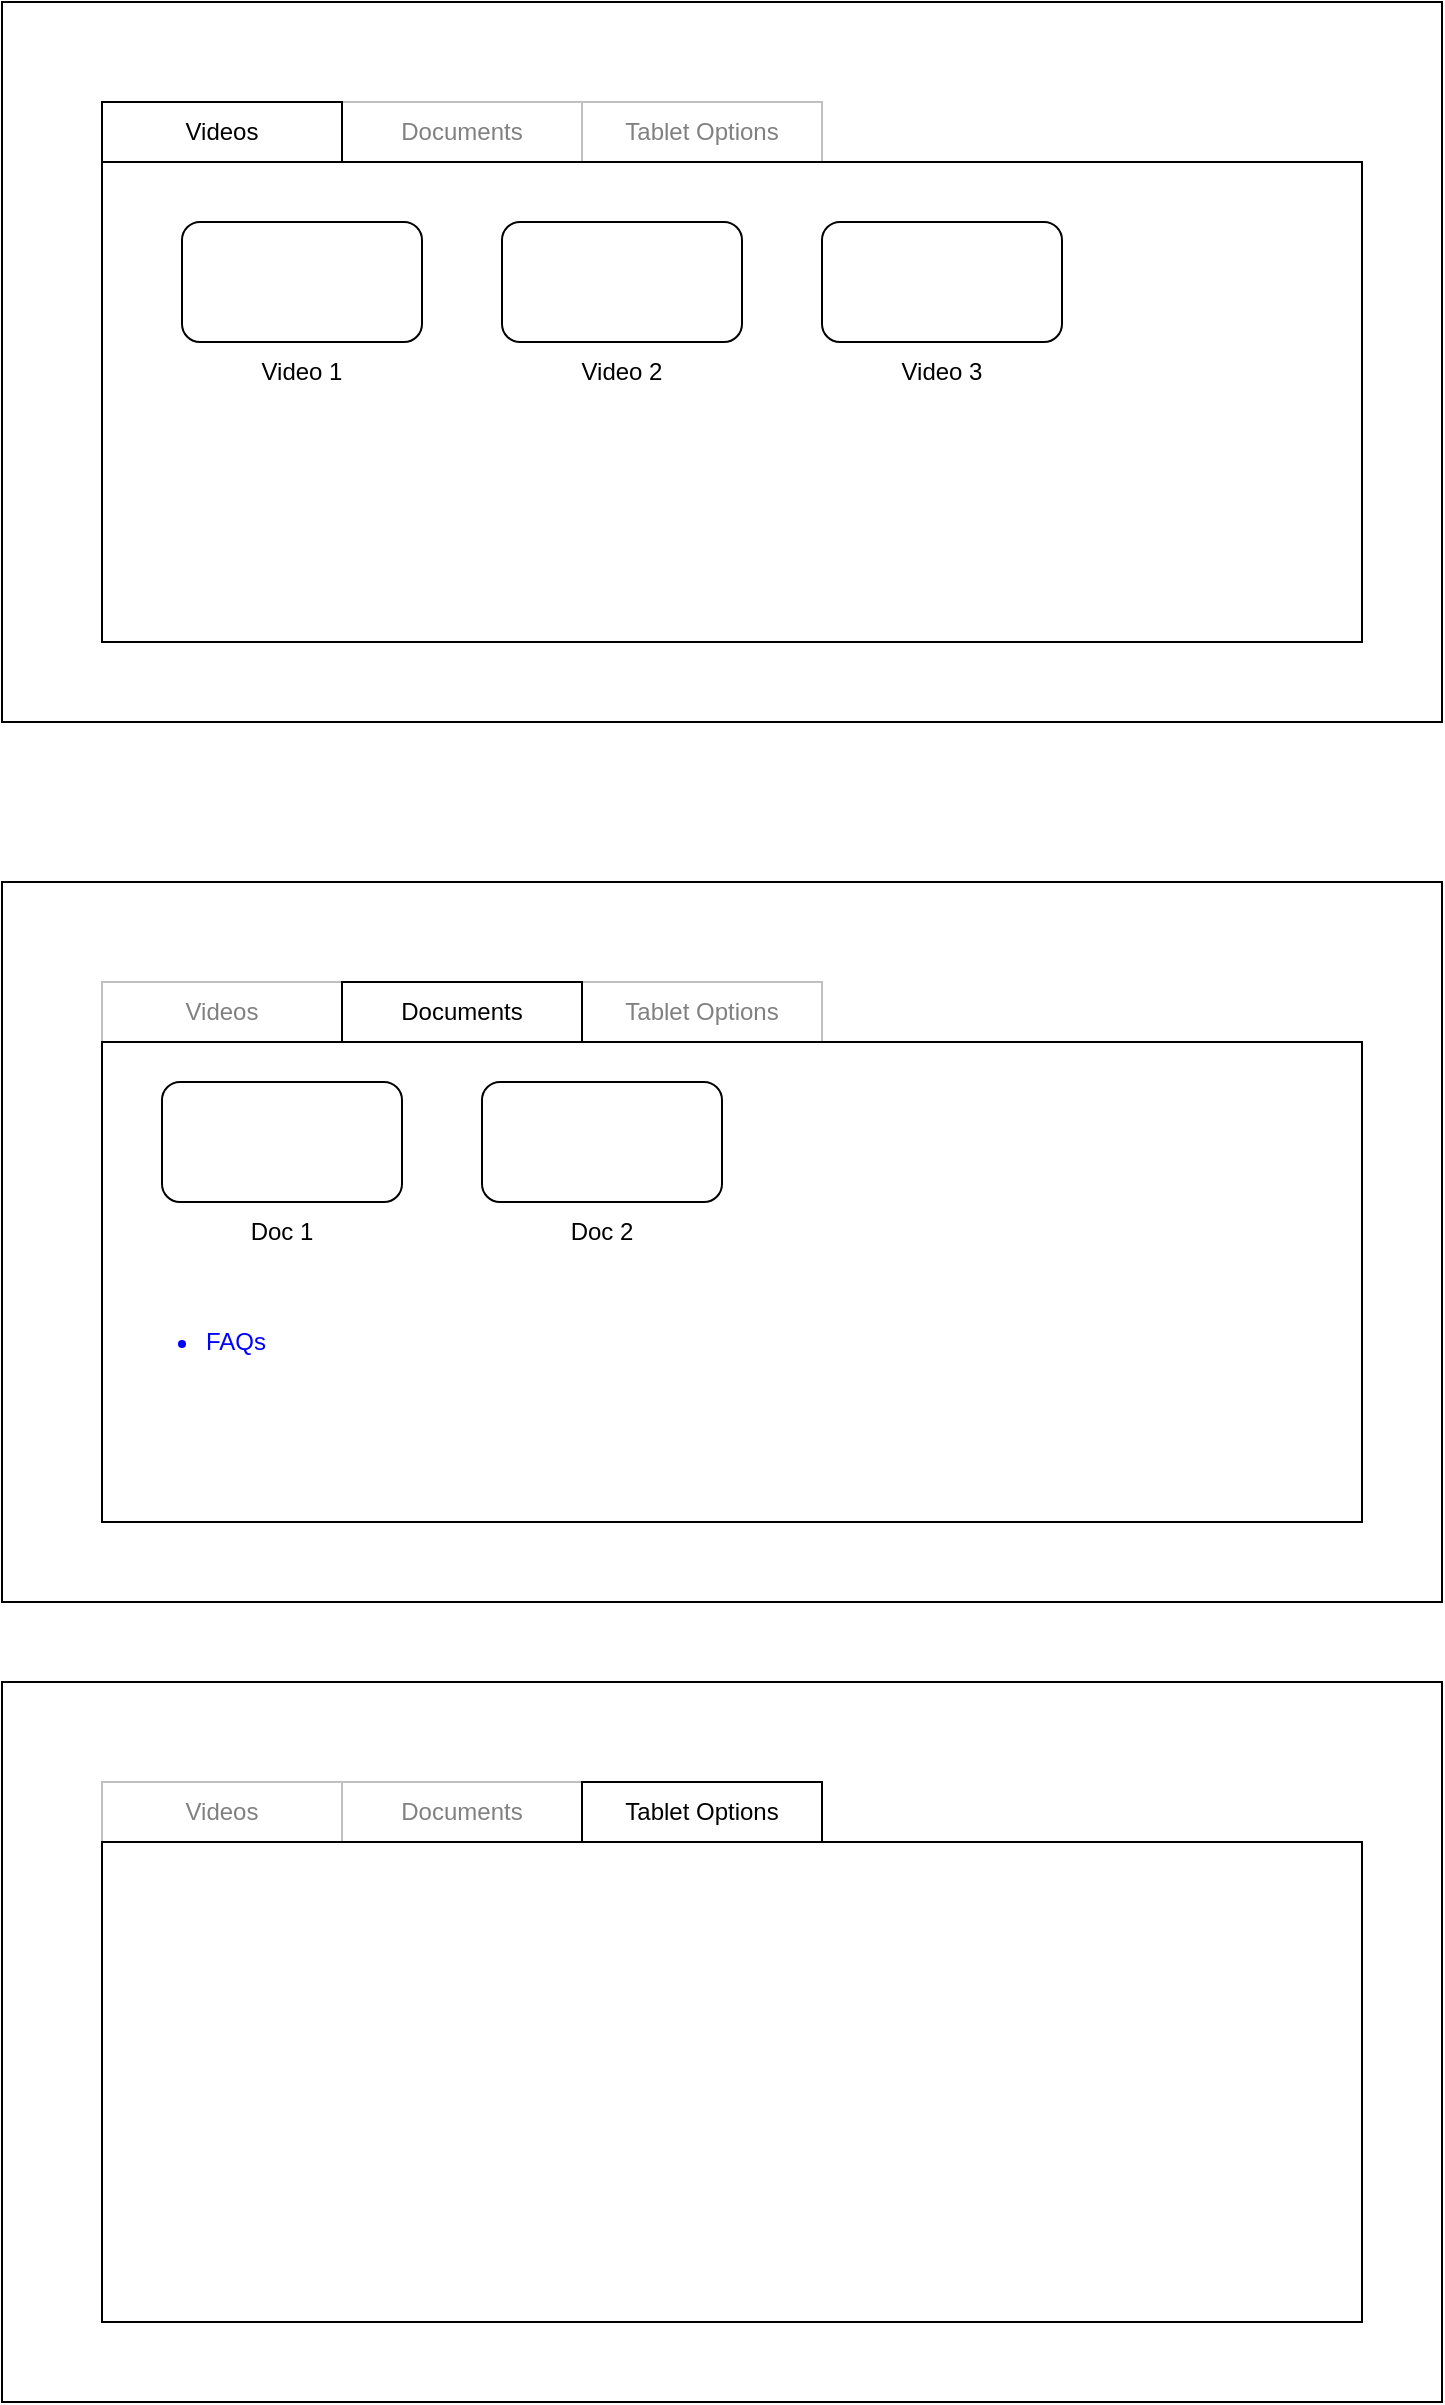 <mxfile version="24.7.14">
  <diagram name="Page-1" id="oDivPVaAfTsjB0-xvB2l">
    <mxGraphModel dx="1434" dy="774" grid="1" gridSize="10" guides="1" tooltips="1" connect="1" arrows="1" fold="1" page="1" pageScale="1" pageWidth="850" pageHeight="1100" math="0" shadow="0">
      <root>
        <mxCell id="0" />
        <mxCell id="1" parent="0" />
        <mxCell id="xF_vJ21wvkbPyiSj3SrR-1" value="" style="rounded=0;whiteSpace=wrap;html=1;" vertex="1" parent="1">
          <mxGeometry x="80" y="120" width="720" height="360" as="geometry" />
        </mxCell>
        <mxCell id="xF_vJ21wvkbPyiSj3SrR-4" value="Documents" style="rounded=0;whiteSpace=wrap;html=1;strokeColor=#c0c0c0;fontColor=#808080;" vertex="1" parent="1">
          <mxGeometry x="250" y="170" width="120" height="30" as="geometry" />
        </mxCell>
        <mxCell id="xF_vJ21wvkbPyiSj3SrR-5" value="Tablet Options" style="rounded=0;whiteSpace=wrap;html=1;strokeColor=#c0c0c0;fontColor=#808080;" vertex="1" parent="1">
          <mxGeometry x="370" y="170" width="120" height="30" as="geometry" />
        </mxCell>
        <mxCell id="xF_vJ21wvkbPyiSj3SrR-3" value="Videos" style="rounded=0;whiteSpace=wrap;html=1;" vertex="1" parent="1">
          <mxGeometry x="130" y="170" width="120" height="30" as="geometry" />
        </mxCell>
        <mxCell id="xF_vJ21wvkbPyiSj3SrR-12" value="" style="rounded=0;whiteSpace=wrap;html=1;" vertex="1" parent="1">
          <mxGeometry x="80" y="560" width="720" height="360" as="geometry" />
        </mxCell>
        <mxCell id="xF_vJ21wvkbPyiSj3SrR-15" value="Tablet Options" style="rounded=0;whiteSpace=wrap;html=1;strokeColor=#c0c0c0;fontColor=#808080;" vertex="1" parent="1">
          <mxGeometry x="370" y="610" width="120" height="30" as="geometry" />
        </mxCell>
        <mxCell id="xF_vJ21wvkbPyiSj3SrR-16" value="Videos" style="rounded=0;whiteSpace=wrap;html=1;fillColor=none;strokeColor=#c0c0c0;fontColor=#808080;" vertex="1" parent="1">
          <mxGeometry x="130" y="610" width="120" height="30" as="geometry" />
        </mxCell>
        <mxCell id="xF_vJ21wvkbPyiSj3SrR-14" value="Documents" style="rounded=0;whiteSpace=wrap;html=1;strokeColor=#000000;fontColor=#000000;" vertex="1" parent="1">
          <mxGeometry x="250" y="610" width="120" height="30" as="geometry" />
        </mxCell>
        <mxCell id="xF_vJ21wvkbPyiSj3SrR-13" value="" style="rounded=0;whiteSpace=wrap;html=1;" vertex="1" parent="1">
          <mxGeometry x="130" y="640" width="630" height="240" as="geometry" />
        </mxCell>
        <mxCell id="xF_vJ21wvkbPyiSj3SrR-23" value="" style="group" vertex="1" connectable="0" parent="1">
          <mxGeometry x="130" y="200" width="630" height="240" as="geometry" />
        </mxCell>
        <mxCell id="xF_vJ21wvkbPyiSj3SrR-2" value="" style="rounded=0;whiteSpace=wrap;html=1;" vertex="1" parent="xF_vJ21wvkbPyiSj3SrR-23">
          <mxGeometry width="630" height="240" as="geometry" />
        </mxCell>
        <mxCell id="xF_vJ21wvkbPyiSj3SrR-6" value="" style="rounded=1;whiteSpace=wrap;html=1;" vertex="1" parent="xF_vJ21wvkbPyiSj3SrR-23">
          <mxGeometry x="40" y="30" width="120" height="60" as="geometry" />
        </mxCell>
        <mxCell id="xF_vJ21wvkbPyiSj3SrR-7" value="" style="rounded=1;whiteSpace=wrap;html=1;" vertex="1" parent="xF_vJ21wvkbPyiSj3SrR-23">
          <mxGeometry x="200" y="30" width="120" height="60" as="geometry" />
        </mxCell>
        <mxCell id="xF_vJ21wvkbPyiSj3SrR-8" value="" style="rounded=1;whiteSpace=wrap;html=1;" vertex="1" parent="xF_vJ21wvkbPyiSj3SrR-23">
          <mxGeometry x="360" y="30" width="120" height="60" as="geometry" />
        </mxCell>
        <mxCell id="xF_vJ21wvkbPyiSj3SrR-9" value="Video 1" style="rounded=0;whiteSpace=wrap;html=1;strokeColor=none;" vertex="1" parent="xF_vJ21wvkbPyiSj3SrR-23">
          <mxGeometry x="65" y="95" width="70" height="20" as="geometry" />
        </mxCell>
        <mxCell id="xF_vJ21wvkbPyiSj3SrR-10" value="Video 2" style="rounded=0;whiteSpace=wrap;html=1;strokeColor=none;" vertex="1" parent="xF_vJ21wvkbPyiSj3SrR-23">
          <mxGeometry x="225" y="95" width="70" height="20" as="geometry" />
        </mxCell>
        <mxCell id="xF_vJ21wvkbPyiSj3SrR-11" value="Video 3" style="rounded=0;whiteSpace=wrap;html=1;strokeColor=none;" vertex="1" parent="xF_vJ21wvkbPyiSj3SrR-23">
          <mxGeometry x="385" y="95" width="70" height="20" as="geometry" />
        </mxCell>
        <mxCell id="xF_vJ21wvkbPyiSj3SrR-24" value="" style="rounded=1;whiteSpace=wrap;html=1;" vertex="1" parent="1">
          <mxGeometry x="160" y="660" width="120" height="60" as="geometry" />
        </mxCell>
        <mxCell id="xF_vJ21wvkbPyiSj3SrR-25" value="" style="rounded=1;whiteSpace=wrap;html=1;" vertex="1" parent="1">
          <mxGeometry x="320" y="660" width="120" height="60" as="geometry" />
        </mxCell>
        <mxCell id="xF_vJ21wvkbPyiSj3SrR-27" value="Doc 1" style="rounded=0;whiteSpace=wrap;html=1;strokeColor=none;" vertex="1" parent="1">
          <mxGeometry x="185" y="725" width="70" height="20" as="geometry" />
        </mxCell>
        <mxCell id="xF_vJ21wvkbPyiSj3SrR-28" value="Doc 2" style="rounded=0;whiteSpace=wrap;html=1;strokeColor=none;" vertex="1" parent="1">
          <mxGeometry x="345" y="725" width="70" height="20" as="geometry" />
        </mxCell>
        <mxCell id="xF_vJ21wvkbPyiSj3SrR-31" value="&lt;div align=&quot;left&quot;&gt;&lt;ul&gt;&lt;li&gt;FAQs&lt;/li&gt;&lt;/ul&gt;&lt;/div&gt;" style="rounded=0;whiteSpace=wrap;html=1;strokeColor=none;align=left;fontColor=#0000ff;" vertex="1" parent="1">
          <mxGeometry x="140" y="780" width="140" height="20" as="geometry" />
        </mxCell>
        <mxCell id="xF_vJ21wvkbPyiSj3SrR-32" value="" style="rounded=0;whiteSpace=wrap;html=1;" vertex="1" parent="1">
          <mxGeometry x="80" y="960" width="720" height="360" as="geometry" />
        </mxCell>
        <mxCell id="xF_vJ21wvkbPyiSj3SrR-34" value="Videos" style="rounded=0;whiteSpace=wrap;html=1;fillColor=none;strokeColor=#c0c0c0;fontColor=#808080;" vertex="1" parent="1">
          <mxGeometry x="130" y="1010" width="120" height="30" as="geometry" />
        </mxCell>
        <mxCell id="xF_vJ21wvkbPyiSj3SrR-35" value="Documents" style="rounded=0;whiteSpace=wrap;html=1;strokeColor=#c0c0c0;fontColor=#808080;" vertex="1" parent="1">
          <mxGeometry x="250" y="1010" width="120" height="30" as="geometry" />
        </mxCell>
        <mxCell id="xF_vJ21wvkbPyiSj3SrR-36" value="" style="rounded=0;whiteSpace=wrap;html=1;" vertex="1" parent="1">
          <mxGeometry x="130" y="1040" width="630" height="240" as="geometry" />
        </mxCell>
        <mxCell id="xF_vJ21wvkbPyiSj3SrR-33" value="Tablet Options" style="rounded=0;whiteSpace=wrap;html=1;strokeColor=#000000;fontColor=#000000;" vertex="1" parent="1">
          <mxGeometry x="370" y="1010" width="120" height="30" as="geometry" />
        </mxCell>
      </root>
    </mxGraphModel>
  </diagram>
</mxfile>
